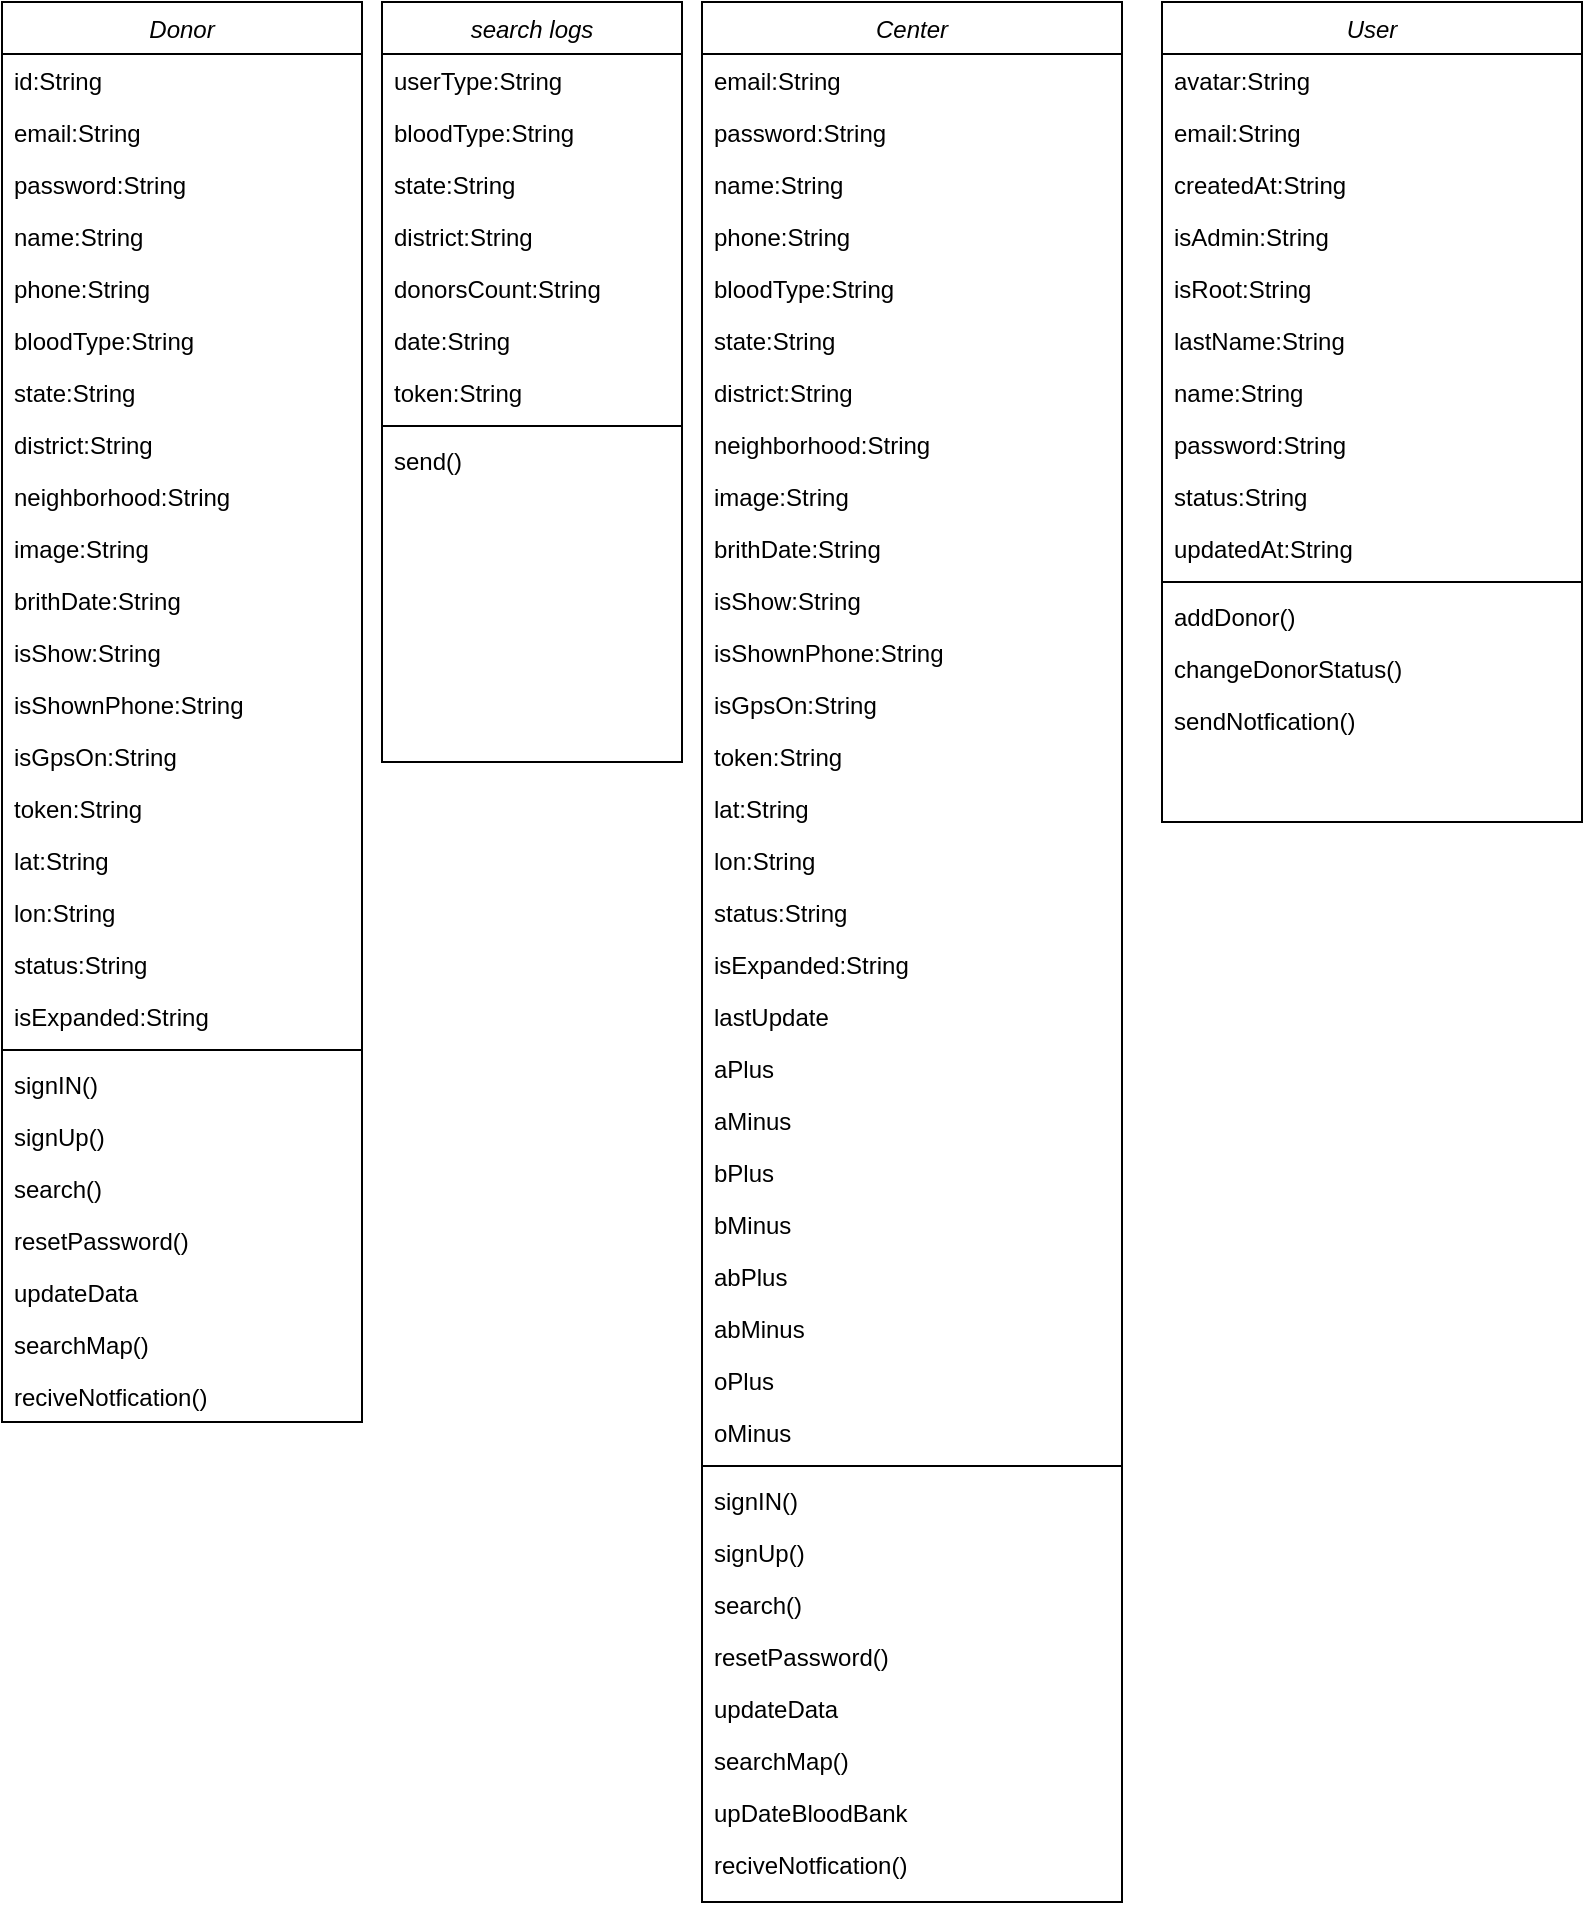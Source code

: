 <mxfile version="13.9.9" type="device"><diagram id="C5RBs43oDa-KdzZeNtuy" name="Page-1"><mxGraphModel dx="1384" dy="714" grid="1" gridSize="10" guides="1" tooltips="1" connect="1" arrows="1" fold="1" page="1" pageScale="1" pageWidth="827" pageHeight="1169" math="0" shadow="0"><root><mxCell id="WIyWlLk6GJQsqaUBKTNV-0"/><mxCell id="WIyWlLk6GJQsqaUBKTNV-1" parent="WIyWlLk6GJQsqaUBKTNV-0"/><mxCell id="zkfFHV4jXpPFQw0GAbJ--0" value="Donor" style="swimlane;fontStyle=2;align=center;verticalAlign=top;childLayout=stackLayout;horizontal=1;startSize=26;horizontalStack=0;resizeParent=1;resizeLast=0;collapsible=1;marginBottom=0;rounded=0;shadow=0;strokeWidth=1;" parent="WIyWlLk6GJQsqaUBKTNV-1" vertex="1"><mxGeometry x="10" y="100" width="180" height="710" as="geometry"><mxRectangle x="230" y="140" width="160" height="26" as="alternateBounds"/></mxGeometry></mxCell><mxCell id="YUwJRIrQSdFmqMW9_1HT-5" value="id:String" style="text;align=left;verticalAlign=top;spacingLeft=4;spacingRight=4;overflow=hidden;rotatable=0;points=[[0,0.5],[1,0.5]];portConstraint=eastwest;" vertex="1" parent="zkfFHV4jXpPFQw0GAbJ--0"><mxGeometry y="26" width="180" height="26" as="geometry"/></mxCell><mxCell id="YUwJRIrQSdFmqMW9_1HT-10" value="email:String" style="text;align=left;verticalAlign=top;spacingLeft=4;spacingRight=4;overflow=hidden;rotatable=0;points=[[0,0.5],[1,0.5]];portConstraint=eastwest;" vertex="1" parent="zkfFHV4jXpPFQw0GAbJ--0"><mxGeometry y="52" width="180" height="26" as="geometry"/></mxCell><mxCell id="YUwJRIrQSdFmqMW9_1HT-7" value="password:String" style="text;align=left;verticalAlign=top;spacingLeft=4;spacingRight=4;overflow=hidden;rotatable=0;points=[[0,0.5],[1,0.5]];portConstraint=eastwest;" vertex="1" parent="zkfFHV4jXpPFQw0GAbJ--0"><mxGeometry y="78" width="180" height="26" as="geometry"/></mxCell><mxCell id="YUwJRIrQSdFmqMW9_1HT-16" value="name:String" style="text;align=left;verticalAlign=top;spacingLeft=4;spacingRight=4;overflow=hidden;rotatable=0;points=[[0,0.5],[1,0.5]];portConstraint=eastwest;" vertex="1" parent="zkfFHV4jXpPFQw0GAbJ--0"><mxGeometry y="104" width="180" height="26" as="geometry"/></mxCell><mxCell id="YUwJRIrQSdFmqMW9_1HT-15" value="phone:String" style="text;align=left;verticalAlign=top;spacingLeft=4;spacingRight=4;overflow=hidden;rotatable=0;points=[[0,0.5],[1,0.5]];portConstraint=eastwest;" vertex="1" parent="zkfFHV4jXpPFQw0GAbJ--0"><mxGeometry y="130" width="180" height="26" as="geometry"/></mxCell><mxCell id="YUwJRIrQSdFmqMW9_1HT-14" value="bloodType:String" style="text;align=left;verticalAlign=top;spacingLeft=4;spacingRight=4;overflow=hidden;rotatable=0;points=[[0,0.5],[1,0.5]];portConstraint=eastwest;" vertex="1" parent="zkfFHV4jXpPFQw0GAbJ--0"><mxGeometry y="156" width="180" height="26" as="geometry"/></mxCell><mxCell id="YUwJRIrQSdFmqMW9_1HT-13" value="state:String" style="text;align=left;verticalAlign=top;spacingLeft=4;spacingRight=4;overflow=hidden;rotatable=0;points=[[0,0.5],[1,0.5]];portConstraint=eastwest;" vertex="1" parent="zkfFHV4jXpPFQw0GAbJ--0"><mxGeometry y="182" width="180" height="26" as="geometry"/></mxCell><mxCell id="YUwJRIrQSdFmqMW9_1HT-12" value="district:String" style="text;align=left;verticalAlign=top;spacingLeft=4;spacingRight=4;overflow=hidden;rotatable=0;points=[[0,0.5],[1,0.5]];portConstraint=eastwest;" vertex="1" parent="zkfFHV4jXpPFQw0GAbJ--0"><mxGeometry y="208" width="180" height="26" as="geometry"/></mxCell><mxCell id="YUwJRIrQSdFmqMW9_1HT-11" value="neighborhood:String" style="text;align=left;verticalAlign=top;spacingLeft=4;spacingRight=4;overflow=hidden;rotatable=0;points=[[0,0.5],[1,0.5]];portConstraint=eastwest;" vertex="1" parent="zkfFHV4jXpPFQw0GAbJ--0"><mxGeometry y="234" width="180" height="26" as="geometry"/></mxCell><mxCell id="YUwJRIrQSdFmqMW9_1HT-6" value="image:String" style="text;align=left;verticalAlign=top;spacingLeft=4;spacingRight=4;overflow=hidden;rotatable=0;points=[[0,0.5],[1,0.5]];portConstraint=eastwest;" vertex="1" parent="zkfFHV4jXpPFQw0GAbJ--0"><mxGeometry y="260" width="180" height="26" as="geometry"/></mxCell><mxCell id="YUwJRIrQSdFmqMW9_1HT-9" value="brithDate:String" style="text;align=left;verticalAlign=top;spacingLeft=4;spacingRight=4;overflow=hidden;rotatable=0;points=[[0,0.5],[1,0.5]];portConstraint=eastwest;" vertex="1" parent="zkfFHV4jXpPFQw0GAbJ--0"><mxGeometry y="286" width="180" height="26" as="geometry"/></mxCell><mxCell id="zkfFHV4jXpPFQw0GAbJ--1" value="isShow:String" style="text;align=left;verticalAlign=top;spacingLeft=4;spacingRight=4;overflow=hidden;rotatable=0;points=[[0,0.5],[1,0.5]];portConstraint=eastwest;" parent="zkfFHV4jXpPFQw0GAbJ--0" vertex="1"><mxGeometry y="312" width="180" height="26" as="geometry"/></mxCell><mxCell id="YUwJRIrQSdFmqMW9_1HT-18" value="isShownPhone:String" style="text;align=left;verticalAlign=top;spacingLeft=4;spacingRight=4;overflow=hidden;rotatable=0;points=[[0,0.5],[1,0.5]];portConstraint=eastwest;" vertex="1" parent="zkfFHV4jXpPFQw0GAbJ--0"><mxGeometry y="338" width="180" height="26" as="geometry"/></mxCell><mxCell id="YUwJRIrQSdFmqMW9_1HT-19" value="isGpsOn:String" style="text;align=left;verticalAlign=top;spacingLeft=4;spacingRight=4;overflow=hidden;rotatable=0;points=[[0,0.5],[1,0.5]];portConstraint=eastwest;" vertex="1" parent="zkfFHV4jXpPFQw0GAbJ--0"><mxGeometry y="364" width="180" height="26" as="geometry"/></mxCell><mxCell id="YUwJRIrQSdFmqMW9_1HT-17" value="token:String" style="text;align=left;verticalAlign=top;spacingLeft=4;spacingRight=4;overflow=hidden;rotatable=0;points=[[0,0.5],[1,0.5]];portConstraint=eastwest;" vertex="1" parent="zkfFHV4jXpPFQw0GAbJ--0"><mxGeometry y="390" width="180" height="26" as="geometry"/></mxCell><mxCell id="YUwJRIrQSdFmqMW9_1HT-21" value="lat:String" style="text;align=left;verticalAlign=top;spacingLeft=4;spacingRight=4;overflow=hidden;rotatable=0;points=[[0,0.5],[1,0.5]];portConstraint=eastwest;" vertex="1" parent="zkfFHV4jXpPFQw0GAbJ--0"><mxGeometry y="416" width="180" height="26" as="geometry"/></mxCell><mxCell id="YUwJRIrQSdFmqMW9_1HT-20" value="lon:String" style="text;align=left;verticalAlign=top;spacingLeft=4;spacingRight=4;overflow=hidden;rotatable=0;points=[[0,0.5],[1,0.5]];portConstraint=eastwest;" vertex="1" parent="zkfFHV4jXpPFQw0GAbJ--0"><mxGeometry y="442" width="180" height="26" as="geometry"/></mxCell><mxCell id="YUwJRIrQSdFmqMW9_1HT-22" value="status:String" style="text;align=left;verticalAlign=top;spacingLeft=4;spacingRight=4;overflow=hidden;rotatable=0;points=[[0,0.5],[1,0.5]];portConstraint=eastwest;" vertex="1" parent="zkfFHV4jXpPFQw0GAbJ--0"><mxGeometry y="468" width="180" height="26" as="geometry"/></mxCell><mxCell id="YUwJRIrQSdFmqMW9_1HT-8" value="isExpanded:String" style="text;align=left;verticalAlign=top;spacingLeft=4;spacingRight=4;overflow=hidden;rotatable=0;points=[[0,0.5],[1,0.5]];portConstraint=eastwest;" vertex="1" parent="zkfFHV4jXpPFQw0GAbJ--0"><mxGeometry y="494" width="180" height="26" as="geometry"/></mxCell><mxCell id="zkfFHV4jXpPFQw0GAbJ--4" value="" style="line;html=1;strokeWidth=1;align=left;verticalAlign=middle;spacingTop=-1;spacingLeft=3;spacingRight=3;rotatable=0;labelPosition=right;points=[];portConstraint=eastwest;" parent="zkfFHV4jXpPFQw0GAbJ--0" vertex="1"><mxGeometry y="520" width="180" height="8" as="geometry"/></mxCell><mxCell id="YUwJRIrQSdFmqMW9_1HT-27" value="signIN()" style="text;align=left;verticalAlign=top;spacingLeft=4;spacingRight=4;overflow=hidden;rotatable=0;points=[[0,0.5],[1,0.5]];portConstraint=eastwest;" vertex="1" parent="zkfFHV4jXpPFQw0GAbJ--0"><mxGeometry y="528" width="180" height="26" as="geometry"/></mxCell><mxCell id="YUwJRIrQSdFmqMW9_1HT-26" value="signUp()" style="text;align=left;verticalAlign=top;spacingLeft=4;spacingRight=4;overflow=hidden;rotatable=0;points=[[0,0.5],[1,0.5]];portConstraint=eastwest;" vertex="1" parent="zkfFHV4jXpPFQw0GAbJ--0"><mxGeometry y="554" width="180" height="26" as="geometry"/></mxCell><mxCell id="YUwJRIrQSdFmqMW9_1HT-25" value="search()" style="text;align=left;verticalAlign=top;spacingLeft=4;spacingRight=4;overflow=hidden;rotatable=0;points=[[0,0.5],[1,0.5]];portConstraint=eastwest;" vertex="1" parent="zkfFHV4jXpPFQw0GAbJ--0"><mxGeometry y="580" width="180" height="26" as="geometry"/></mxCell><mxCell id="YUwJRIrQSdFmqMW9_1HT-24" value="resetPassword()" style="text;align=left;verticalAlign=top;spacingLeft=4;spacingRight=4;overflow=hidden;rotatable=0;points=[[0,0.5],[1,0.5]];portConstraint=eastwest;" vertex="1" parent="zkfFHV4jXpPFQw0GAbJ--0"><mxGeometry y="606" width="180" height="26" as="geometry"/></mxCell><mxCell id="YUwJRIrQSdFmqMW9_1HT-23" value="updateData" style="text;align=left;verticalAlign=top;spacingLeft=4;spacingRight=4;overflow=hidden;rotatable=0;points=[[0,0.5],[1,0.5]];portConstraint=eastwest;" vertex="1" parent="zkfFHV4jXpPFQw0GAbJ--0"><mxGeometry y="632" width="180" height="26" as="geometry"/></mxCell><mxCell id="YUwJRIrQSdFmqMW9_1HT-94" value="searchMap()" style="text;align=left;verticalAlign=top;spacingLeft=4;spacingRight=4;overflow=hidden;rotatable=0;points=[[0,0.5],[1,0.5]];portConstraint=eastwest;" vertex="1" parent="zkfFHV4jXpPFQw0GAbJ--0"><mxGeometry y="658" width="180" height="26" as="geometry"/></mxCell><mxCell id="zkfFHV4jXpPFQw0GAbJ--5" value="reciveNotfication()" style="text;align=left;verticalAlign=top;spacingLeft=4;spacingRight=4;overflow=hidden;rotatable=0;points=[[0,0.5],[1,0.5]];portConstraint=eastwest;" parent="zkfFHV4jXpPFQw0GAbJ--0" vertex="1"><mxGeometry y="684" width="180" height="26" as="geometry"/></mxCell><mxCell id="YUwJRIrQSdFmqMW9_1HT-67" value="search logs" style="swimlane;fontStyle=2;align=center;verticalAlign=top;childLayout=stackLayout;horizontal=1;startSize=26;horizontalStack=0;resizeParent=1;resizeLast=0;collapsible=1;marginBottom=0;rounded=0;shadow=0;strokeWidth=1;" vertex="1" parent="WIyWlLk6GJQsqaUBKTNV-1"><mxGeometry x="200" y="100" width="150" height="380" as="geometry"><mxRectangle x="230" y="140" width="160" height="26" as="alternateBounds"/></mxGeometry></mxCell><mxCell id="YUwJRIrQSdFmqMW9_1HT-68" value="userType:String" style="text;align=left;verticalAlign=top;spacingLeft=4;spacingRight=4;overflow=hidden;rotatable=0;points=[[0,0.5],[1,0.5]];portConstraint=eastwest;" vertex="1" parent="YUwJRIrQSdFmqMW9_1HT-67"><mxGeometry y="26" width="150" height="26" as="geometry"/></mxCell><mxCell id="YUwJRIrQSdFmqMW9_1HT-73" value="bloodType:String" style="text;align=left;verticalAlign=top;spacingLeft=4;spacingRight=4;overflow=hidden;rotatable=0;points=[[0,0.5],[1,0.5]];portConstraint=eastwest;" vertex="1" parent="YUwJRIrQSdFmqMW9_1HT-67"><mxGeometry y="52" width="150" height="26" as="geometry"/></mxCell><mxCell id="YUwJRIrQSdFmqMW9_1HT-74" value="state:String" style="text;align=left;verticalAlign=top;spacingLeft=4;spacingRight=4;overflow=hidden;rotatable=0;points=[[0,0.5],[1,0.5]];portConstraint=eastwest;" vertex="1" parent="YUwJRIrQSdFmqMW9_1HT-67"><mxGeometry y="78" width="150" height="26" as="geometry"/></mxCell><mxCell id="YUwJRIrQSdFmqMW9_1HT-75" value="district:String" style="text;align=left;verticalAlign=top;spacingLeft=4;spacingRight=4;overflow=hidden;rotatable=0;points=[[0,0.5],[1,0.5]];portConstraint=eastwest;" vertex="1" parent="YUwJRIrQSdFmqMW9_1HT-67"><mxGeometry y="104" width="150" height="26" as="geometry"/></mxCell><mxCell id="YUwJRIrQSdFmqMW9_1HT-77" value="donorsCount:String" style="text;align=left;verticalAlign=top;spacingLeft=4;spacingRight=4;overflow=hidden;rotatable=0;points=[[0,0.5],[1,0.5]];portConstraint=eastwest;" vertex="1" parent="YUwJRIrQSdFmqMW9_1HT-67"><mxGeometry y="130" width="150" height="26" as="geometry"/></mxCell><mxCell id="YUwJRIrQSdFmqMW9_1HT-78" value="date:String" style="text;align=left;verticalAlign=top;spacingLeft=4;spacingRight=4;overflow=hidden;rotatable=0;points=[[0,0.5],[1,0.5]];portConstraint=eastwest;" vertex="1" parent="YUwJRIrQSdFmqMW9_1HT-67"><mxGeometry y="156" width="150" height="26" as="geometry"/></mxCell><mxCell id="YUwJRIrQSdFmqMW9_1HT-82" value="token:String" style="text;align=left;verticalAlign=top;spacingLeft=4;spacingRight=4;overflow=hidden;rotatable=0;points=[[0,0.5],[1,0.5]];portConstraint=eastwest;" vertex="1" parent="YUwJRIrQSdFmqMW9_1HT-67"><mxGeometry y="182" width="150" height="26" as="geometry"/></mxCell><mxCell id="YUwJRIrQSdFmqMW9_1HT-87" value="" style="line;html=1;strokeWidth=1;align=left;verticalAlign=middle;spacingTop=-1;spacingLeft=3;spacingRight=3;rotatable=0;labelPosition=right;points=[];portConstraint=eastwest;" vertex="1" parent="YUwJRIrQSdFmqMW9_1HT-67"><mxGeometry y="208" width="150" height="8" as="geometry"/></mxCell><mxCell id="YUwJRIrQSdFmqMW9_1HT-88" value="send()" style="text;align=left;verticalAlign=top;spacingLeft=4;spacingRight=4;overflow=hidden;rotatable=0;points=[[0,0.5],[1,0.5]];portConstraint=eastwest;" vertex="1" parent="YUwJRIrQSdFmqMW9_1HT-67"><mxGeometry y="216" width="150" height="26" as="geometry"/></mxCell><mxCell id="YUwJRIrQSdFmqMW9_1HT-96" value="User" style="swimlane;fontStyle=2;align=center;verticalAlign=top;childLayout=stackLayout;horizontal=1;startSize=26;horizontalStack=0;resizeParent=1;resizeLast=0;collapsible=1;marginBottom=0;rounded=0;shadow=0;strokeWidth=1;" vertex="1" parent="WIyWlLk6GJQsqaUBKTNV-1"><mxGeometry x="590" y="100" width="210" height="410" as="geometry"><mxRectangle x="230" y="140" width="160" height="26" as="alternateBounds"/></mxGeometry></mxCell><mxCell id="YUwJRIrQSdFmqMW9_1HT-97" value="avatar:String" style="text;align=left;verticalAlign=top;spacingLeft=4;spacingRight=4;overflow=hidden;rotatable=0;points=[[0,0.5],[1,0.5]];portConstraint=eastwest;" vertex="1" parent="YUwJRIrQSdFmqMW9_1HT-96"><mxGeometry y="26" width="210" height="26" as="geometry"/></mxCell><mxCell id="YUwJRIrQSdFmqMW9_1HT-98" value="email:String" style="text;align=left;verticalAlign=top;spacingLeft=4;spacingRight=4;overflow=hidden;rotatable=0;points=[[0,0.5],[1,0.5]];portConstraint=eastwest;" vertex="1" parent="YUwJRIrQSdFmqMW9_1HT-96"><mxGeometry y="52" width="210" height="26" as="geometry"/></mxCell><mxCell id="YUwJRIrQSdFmqMW9_1HT-99" value="createdAt:String" style="text;align=left;verticalAlign=top;spacingLeft=4;spacingRight=4;overflow=hidden;rotatable=0;points=[[0,0.5],[1,0.5]];portConstraint=eastwest;" vertex="1" parent="YUwJRIrQSdFmqMW9_1HT-96"><mxGeometry y="78" width="210" height="26" as="geometry"/></mxCell><mxCell id="YUwJRIrQSdFmqMW9_1HT-100" value="isAdmin:String" style="text;align=left;verticalAlign=top;spacingLeft=4;spacingRight=4;overflow=hidden;rotatable=0;points=[[0,0.5],[1,0.5]];portConstraint=eastwest;" vertex="1" parent="YUwJRIrQSdFmqMW9_1HT-96"><mxGeometry y="104" width="210" height="26" as="geometry"/></mxCell><mxCell id="YUwJRIrQSdFmqMW9_1HT-101" value="isRoot:String" style="text;align=left;verticalAlign=top;spacingLeft=4;spacingRight=4;overflow=hidden;rotatable=0;points=[[0,0.5],[1,0.5]];portConstraint=eastwest;" vertex="1" parent="YUwJRIrQSdFmqMW9_1HT-96"><mxGeometry y="130" width="210" height="26" as="geometry"/></mxCell><mxCell id="YUwJRIrQSdFmqMW9_1HT-102" value="lastName:String" style="text;align=left;verticalAlign=top;spacingLeft=4;spacingRight=4;overflow=hidden;rotatable=0;points=[[0,0.5],[1,0.5]];portConstraint=eastwest;" vertex="1" parent="YUwJRIrQSdFmqMW9_1HT-96"><mxGeometry y="156" width="210" height="26" as="geometry"/></mxCell><mxCell id="YUwJRIrQSdFmqMW9_1HT-103" value="name:String" style="text;align=left;verticalAlign=top;spacingLeft=4;spacingRight=4;overflow=hidden;rotatable=0;points=[[0,0.5],[1,0.5]];portConstraint=eastwest;" vertex="1" parent="YUwJRIrQSdFmqMW9_1HT-96"><mxGeometry y="182" width="210" height="26" as="geometry"/></mxCell><mxCell id="YUwJRIrQSdFmqMW9_1HT-104" value="password:String" style="text;align=left;verticalAlign=top;spacingLeft=4;spacingRight=4;overflow=hidden;rotatable=0;points=[[0,0.5],[1,0.5]];portConstraint=eastwest;" vertex="1" parent="YUwJRIrQSdFmqMW9_1HT-96"><mxGeometry y="208" width="210" height="26" as="geometry"/></mxCell><mxCell id="YUwJRIrQSdFmqMW9_1HT-105" value="status:String" style="text;align=left;verticalAlign=top;spacingLeft=4;spacingRight=4;overflow=hidden;rotatable=0;points=[[0,0.5],[1,0.5]];portConstraint=eastwest;" vertex="1" parent="YUwJRIrQSdFmqMW9_1HT-96"><mxGeometry y="234" width="210" height="26" as="geometry"/></mxCell><mxCell id="YUwJRIrQSdFmqMW9_1HT-106" value="updatedAt:String" style="text;align=left;verticalAlign=top;spacingLeft=4;spacingRight=4;overflow=hidden;rotatable=0;points=[[0,0.5],[1,0.5]];portConstraint=eastwest;" vertex="1" parent="YUwJRIrQSdFmqMW9_1HT-96"><mxGeometry y="260" width="210" height="26" as="geometry"/></mxCell><mxCell id="YUwJRIrQSdFmqMW9_1HT-116" value="" style="line;html=1;strokeWidth=1;align=left;verticalAlign=middle;spacingTop=-1;spacingLeft=3;spacingRight=3;rotatable=0;labelPosition=right;points=[];portConstraint=eastwest;" vertex="1" parent="YUwJRIrQSdFmqMW9_1HT-96"><mxGeometry y="286" width="210" height="8" as="geometry"/></mxCell><mxCell id="YUwJRIrQSdFmqMW9_1HT-117" value="addDonor()" style="text;align=left;verticalAlign=top;spacingLeft=4;spacingRight=4;overflow=hidden;rotatable=0;points=[[0,0.5],[1,0.5]];portConstraint=eastwest;" vertex="1" parent="YUwJRIrQSdFmqMW9_1HT-96"><mxGeometry y="294" width="210" height="26" as="geometry"/></mxCell><mxCell id="YUwJRIrQSdFmqMW9_1HT-118" value="changeDonorStatus()" style="text;align=left;verticalAlign=top;spacingLeft=4;spacingRight=4;overflow=hidden;rotatable=0;points=[[0,0.5],[1,0.5]];portConstraint=eastwest;" vertex="1" parent="YUwJRIrQSdFmqMW9_1HT-96"><mxGeometry y="320" width="210" height="26" as="geometry"/></mxCell><mxCell id="YUwJRIrQSdFmqMW9_1HT-123" value="sendNotfication()" style="text;align=left;verticalAlign=top;spacingLeft=4;spacingRight=4;overflow=hidden;rotatable=0;points=[[0,0.5],[1,0.5]];portConstraint=eastwest;" vertex="1" parent="YUwJRIrQSdFmqMW9_1HT-96"><mxGeometry y="346" width="210" height="26" as="geometry"/></mxCell><mxCell id="YUwJRIrQSdFmqMW9_1HT-28" value="Center" style="swimlane;fontStyle=2;align=center;verticalAlign=top;childLayout=stackLayout;horizontal=1;startSize=26;horizontalStack=0;resizeParent=1;resizeLast=0;collapsible=1;marginBottom=0;rounded=0;shadow=0;strokeWidth=1;" vertex="1" parent="WIyWlLk6GJQsqaUBKTNV-1"><mxGeometry x="360" y="100" width="210" height="950" as="geometry"><mxRectangle x="230" y="140" width="160" height="26" as="alternateBounds"/></mxGeometry></mxCell><mxCell id="YUwJRIrQSdFmqMW9_1HT-30" value="email:String" style="text;align=left;verticalAlign=top;spacingLeft=4;spacingRight=4;overflow=hidden;rotatable=0;points=[[0,0.5],[1,0.5]];portConstraint=eastwest;" vertex="1" parent="YUwJRIrQSdFmqMW9_1HT-28"><mxGeometry y="26" width="210" height="26" as="geometry"/></mxCell><mxCell id="YUwJRIrQSdFmqMW9_1HT-31" value="password:String" style="text;align=left;verticalAlign=top;spacingLeft=4;spacingRight=4;overflow=hidden;rotatable=0;points=[[0,0.5],[1,0.5]];portConstraint=eastwest;" vertex="1" parent="YUwJRIrQSdFmqMW9_1HT-28"><mxGeometry y="52" width="210" height="26" as="geometry"/></mxCell><mxCell id="YUwJRIrQSdFmqMW9_1HT-32" value="name:String" style="text;align=left;verticalAlign=top;spacingLeft=4;spacingRight=4;overflow=hidden;rotatable=0;points=[[0,0.5],[1,0.5]];portConstraint=eastwest;" vertex="1" parent="YUwJRIrQSdFmqMW9_1HT-28"><mxGeometry y="78" width="210" height="26" as="geometry"/></mxCell><mxCell id="YUwJRIrQSdFmqMW9_1HT-33" value="phone:String" style="text;align=left;verticalAlign=top;spacingLeft=4;spacingRight=4;overflow=hidden;rotatable=0;points=[[0,0.5],[1,0.5]];portConstraint=eastwest;" vertex="1" parent="YUwJRIrQSdFmqMW9_1HT-28"><mxGeometry y="104" width="210" height="26" as="geometry"/></mxCell><mxCell id="YUwJRIrQSdFmqMW9_1HT-34" value="bloodType:String" style="text;align=left;verticalAlign=top;spacingLeft=4;spacingRight=4;overflow=hidden;rotatable=0;points=[[0,0.5],[1,0.5]];portConstraint=eastwest;" vertex="1" parent="YUwJRIrQSdFmqMW9_1HT-28"><mxGeometry y="130" width="210" height="26" as="geometry"/></mxCell><mxCell id="YUwJRIrQSdFmqMW9_1HT-35" value="state:String" style="text;align=left;verticalAlign=top;spacingLeft=4;spacingRight=4;overflow=hidden;rotatable=0;points=[[0,0.5],[1,0.5]];portConstraint=eastwest;" vertex="1" parent="YUwJRIrQSdFmqMW9_1HT-28"><mxGeometry y="156" width="210" height="26" as="geometry"/></mxCell><mxCell id="YUwJRIrQSdFmqMW9_1HT-36" value="district:String" style="text;align=left;verticalAlign=top;spacingLeft=4;spacingRight=4;overflow=hidden;rotatable=0;points=[[0,0.5],[1,0.5]];portConstraint=eastwest;" vertex="1" parent="YUwJRIrQSdFmqMW9_1HT-28"><mxGeometry y="182" width="210" height="26" as="geometry"/></mxCell><mxCell id="YUwJRIrQSdFmqMW9_1HT-37" value="neighborhood:String" style="text;align=left;verticalAlign=top;spacingLeft=4;spacingRight=4;overflow=hidden;rotatable=0;points=[[0,0.5],[1,0.5]];portConstraint=eastwest;" vertex="1" parent="YUwJRIrQSdFmqMW9_1HT-28"><mxGeometry y="208" width="210" height="26" as="geometry"/></mxCell><mxCell id="YUwJRIrQSdFmqMW9_1HT-38" value="image:String" style="text;align=left;verticalAlign=top;spacingLeft=4;spacingRight=4;overflow=hidden;rotatable=0;points=[[0,0.5],[1,0.5]];portConstraint=eastwest;" vertex="1" parent="YUwJRIrQSdFmqMW9_1HT-28"><mxGeometry y="234" width="210" height="26" as="geometry"/></mxCell><mxCell id="YUwJRIrQSdFmqMW9_1HT-39" value="brithDate:String" style="text;align=left;verticalAlign=top;spacingLeft=4;spacingRight=4;overflow=hidden;rotatable=0;points=[[0,0.5],[1,0.5]];portConstraint=eastwest;" vertex="1" parent="YUwJRIrQSdFmqMW9_1HT-28"><mxGeometry y="260" width="210" height="26" as="geometry"/></mxCell><mxCell id="YUwJRIrQSdFmqMW9_1HT-40" value="isShow:String" style="text;align=left;verticalAlign=top;spacingLeft=4;spacingRight=4;overflow=hidden;rotatable=0;points=[[0,0.5],[1,0.5]];portConstraint=eastwest;" vertex="1" parent="YUwJRIrQSdFmqMW9_1HT-28"><mxGeometry y="286" width="210" height="26" as="geometry"/></mxCell><mxCell id="YUwJRIrQSdFmqMW9_1HT-41" value="isShownPhone:String" style="text;align=left;verticalAlign=top;spacingLeft=4;spacingRight=4;overflow=hidden;rotatable=0;points=[[0,0.5],[1,0.5]];portConstraint=eastwest;" vertex="1" parent="YUwJRIrQSdFmqMW9_1HT-28"><mxGeometry y="312" width="210" height="26" as="geometry"/></mxCell><mxCell id="YUwJRIrQSdFmqMW9_1HT-42" value="isGpsOn:String" style="text;align=left;verticalAlign=top;spacingLeft=4;spacingRight=4;overflow=hidden;rotatable=0;points=[[0,0.5],[1,0.5]];portConstraint=eastwest;" vertex="1" parent="YUwJRIrQSdFmqMW9_1HT-28"><mxGeometry y="338" width="210" height="26" as="geometry"/></mxCell><mxCell id="YUwJRIrQSdFmqMW9_1HT-43" value="token:String" style="text;align=left;verticalAlign=top;spacingLeft=4;spacingRight=4;overflow=hidden;rotatable=0;points=[[0,0.5],[1,0.5]];portConstraint=eastwest;" vertex="1" parent="YUwJRIrQSdFmqMW9_1HT-28"><mxGeometry y="364" width="210" height="26" as="geometry"/></mxCell><mxCell id="YUwJRIrQSdFmqMW9_1HT-44" value="lat:String" style="text;align=left;verticalAlign=top;spacingLeft=4;spacingRight=4;overflow=hidden;rotatable=0;points=[[0,0.5],[1,0.5]];portConstraint=eastwest;" vertex="1" parent="YUwJRIrQSdFmqMW9_1HT-28"><mxGeometry y="390" width="210" height="26" as="geometry"/></mxCell><mxCell id="YUwJRIrQSdFmqMW9_1HT-45" value="lon:String" style="text;align=left;verticalAlign=top;spacingLeft=4;spacingRight=4;overflow=hidden;rotatable=0;points=[[0,0.5],[1,0.5]];portConstraint=eastwest;" vertex="1" parent="YUwJRIrQSdFmqMW9_1HT-28"><mxGeometry y="416" width="210" height="26" as="geometry"/></mxCell><mxCell id="YUwJRIrQSdFmqMW9_1HT-46" value="status:String" style="text;align=left;verticalAlign=top;spacingLeft=4;spacingRight=4;overflow=hidden;rotatable=0;points=[[0,0.5],[1,0.5]];portConstraint=eastwest;" vertex="1" parent="YUwJRIrQSdFmqMW9_1HT-28"><mxGeometry y="442" width="210" height="26" as="geometry"/></mxCell><mxCell id="YUwJRIrQSdFmqMW9_1HT-47" value="isExpanded:String" style="text;align=left;verticalAlign=top;spacingLeft=4;spacingRight=4;overflow=hidden;rotatable=0;points=[[0,0.5],[1,0.5]];portConstraint=eastwest;" vertex="1" parent="YUwJRIrQSdFmqMW9_1HT-28"><mxGeometry y="468" width="210" height="26" as="geometry"/></mxCell><mxCell id="YUwJRIrQSdFmqMW9_1HT-55" value="lastUpdate" style="text;align=left;verticalAlign=top;spacingLeft=4;spacingRight=4;overflow=hidden;rotatable=0;points=[[0,0.5],[1,0.5]];portConstraint=eastwest;" vertex="1" parent="YUwJRIrQSdFmqMW9_1HT-28"><mxGeometry y="494" width="210" height="26" as="geometry"/></mxCell><mxCell id="YUwJRIrQSdFmqMW9_1HT-62" value="aPlus" style="text;align=left;verticalAlign=top;spacingLeft=4;spacingRight=4;overflow=hidden;rotatable=0;points=[[0,0.5],[1,0.5]];portConstraint=eastwest;" vertex="1" parent="YUwJRIrQSdFmqMW9_1HT-28"><mxGeometry y="520" width="210" height="26" as="geometry"/></mxCell><mxCell id="YUwJRIrQSdFmqMW9_1HT-61" value="aMinus" style="text;align=left;verticalAlign=top;spacingLeft=4;spacingRight=4;overflow=hidden;rotatable=0;points=[[0,0.5],[1,0.5]];portConstraint=eastwest;" vertex="1" parent="YUwJRIrQSdFmqMW9_1HT-28"><mxGeometry y="546" width="210" height="26" as="geometry"/></mxCell><mxCell id="YUwJRIrQSdFmqMW9_1HT-60" value="bPlus" style="text;align=left;verticalAlign=top;spacingLeft=4;spacingRight=4;overflow=hidden;rotatable=0;points=[[0,0.5],[1,0.5]];portConstraint=eastwest;" vertex="1" parent="YUwJRIrQSdFmqMW9_1HT-28"><mxGeometry y="572" width="210" height="26" as="geometry"/></mxCell><mxCell id="YUwJRIrQSdFmqMW9_1HT-59" value="bMinus" style="text;align=left;verticalAlign=top;spacingLeft=4;spacingRight=4;overflow=hidden;rotatable=0;points=[[0,0.5],[1,0.5]];portConstraint=eastwest;" vertex="1" parent="YUwJRIrQSdFmqMW9_1HT-28"><mxGeometry y="598" width="210" height="26" as="geometry"/></mxCell><mxCell id="YUwJRIrQSdFmqMW9_1HT-58" value="abPlus" style="text;align=left;verticalAlign=top;spacingLeft=4;spacingRight=4;overflow=hidden;rotatable=0;points=[[0,0.5],[1,0.5]];portConstraint=eastwest;" vertex="1" parent="YUwJRIrQSdFmqMW9_1HT-28"><mxGeometry y="624" width="210" height="26" as="geometry"/></mxCell><mxCell id="YUwJRIrQSdFmqMW9_1HT-57" value="abMinus" style="text;align=left;verticalAlign=top;spacingLeft=4;spacingRight=4;overflow=hidden;rotatable=0;points=[[0,0.5],[1,0.5]];portConstraint=eastwest;" vertex="1" parent="YUwJRIrQSdFmqMW9_1HT-28"><mxGeometry y="650" width="210" height="26" as="geometry"/></mxCell><mxCell id="YUwJRIrQSdFmqMW9_1HT-56" value="oPlus" style="text;align=left;verticalAlign=top;spacingLeft=4;spacingRight=4;overflow=hidden;rotatable=0;points=[[0,0.5],[1,0.5]];portConstraint=eastwest;" vertex="1" parent="YUwJRIrQSdFmqMW9_1HT-28"><mxGeometry y="676" width="210" height="26" as="geometry"/></mxCell><mxCell id="YUwJRIrQSdFmqMW9_1HT-65" value="oMinus" style="text;align=left;verticalAlign=top;spacingLeft=4;spacingRight=4;overflow=hidden;rotatable=0;points=[[0,0.5],[1,0.5]];portConstraint=eastwest;" vertex="1" parent="YUwJRIrQSdFmqMW9_1HT-28"><mxGeometry y="702" width="210" height="26" as="geometry"/></mxCell><mxCell id="YUwJRIrQSdFmqMW9_1HT-48" value="" style="line;html=1;strokeWidth=1;align=left;verticalAlign=middle;spacingTop=-1;spacingLeft=3;spacingRight=3;rotatable=0;labelPosition=right;points=[];portConstraint=eastwest;" vertex="1" parent="YUwJRIrQSdFmqMW9_1HT-28"><mxGeometry y="728" width="210" height="8" as="geometry"/></mxCell><mxCell id="YUwJRIrQSdFmqMW9_1HT-49" value="signIN()" style="text;align=left;verticalAlign=top;spacingLeft=4;spacingRight=4;overflow=hidden;rotatable=0;points=[[0,0.5],[1,0.5]];portConstraint=eastwest;" vertex="1" parent="YUwJRIrQSdFmqMW9_1HT-28"><mxGeometry y="736" width="210" height="26" as="geometry"/></mxCell><mxCell id="YUwJRIrQSdFmqMW9_1HT-50" value="signUp()" style="text;align=left;verticalAlign=top;spacingLeft=4;spacingRight=4;overflow=hidden;rotatable=0;points=[[0,0.5],[1,0.5]];portConstraint=eastwest;" vertex="1" parent="YUwJRIrQSdFmqMW9_1HT-28"><mxGeometry y="762" width="210" height="26" as="geometry"/></mxCell><mxCell id="YUwJRIrQSdFmqMW9_1HT-51" value="search()" style="text;align=left;verticalAlign=top;spacingLeft=4;spacingRight=4;overflow=hidden;rotatable=0;points=[[0,0.5],[1,0.5]];portConstraint=eastwest;" vertex="1" parent="YUwJRIrQSdFmqMW9_1HT-28"><mxGeometry y="788" width="210" height="26" as="geometry"/></mxCell><mxCell id="YUwJRIrQSdFmqMW9_1HT-52" value="resetPassword()" style="text;align=left;verticalAlign=top;spacingLeft=4;spacingRight=4;overflow=hidden;rotatable=0;points=[[0,0.5],[1,0.5]];portConstraint=eastwest;" vertex="1" parent="YUwJRIrQSdFmqMW9_1HT-28"><mxGeometry y="814" width="210" height="26" as="geometry"/></mxCell><mxCell id="YUwJRIrQSdFmqMW9_1HT-53" value="updateData" style="text;align=left;verticalAlign=top;spacingLeft=4;spacingRight=4;overflow=hidden;rotatable=0;points=[[0,0.5],[1,0.5]];portConstraint=eastwest;" vertex="1" parent="YUwJRIrQSdFmqMW9_1HT-28"><mxGeometry y="840" width="210" height="26" as="geometry"/></mxCell><mxCell id="YUwJRIrQSdFmqMW9_1HT-54" value="searchMap()" style="text;align=left;verticalAlign=top;spacingLeft=4;spacingRight=4;overflow=hidden;rotatable=0;points=[[0,0.5],[1,0.5]];portConstraint=eastwest;" vertex="1" parent="YUwJRIrQSdFmqMW9_1HT-28"><mxGeometry y="866" width="210" height="26" as="geometry"/></mxCell><mxCell id="YUwJRIrQSdFmqMW9_1HT-66" value="upDateBloodBank" style="text;align=left;verticalAlign=top;spacingLeft=4;spacingRight=4;overflow=hidden;rotatable=0;points=[[0,0.5],[1,0.5]];portConstraint=eastwest;" vertex="1" parent="YUwJRIrQSdFmqMW9_1HT-28"><mxGeometry y="892" width="210" height="26" as="geometry"/></mxCell><mxCell id="YUwJRIrQSdFmqMW9_1HT-95" value="reciveNotfication()" style="text;align=left;verticalAlign=top;spacingLeft=4;spacingRight=4;overflow=hidden;rotatable=0;points=[[0,0.5],[1,0.5]];portConstraint=eastwest;" vertex="1" parent="YUwJRIrQSdFmqMW9_1HT-28"><mxGeometry y="918" width="210" height="26" as="geometry"/></mxCell></root></mxGraphModel></diagram></mxfile>